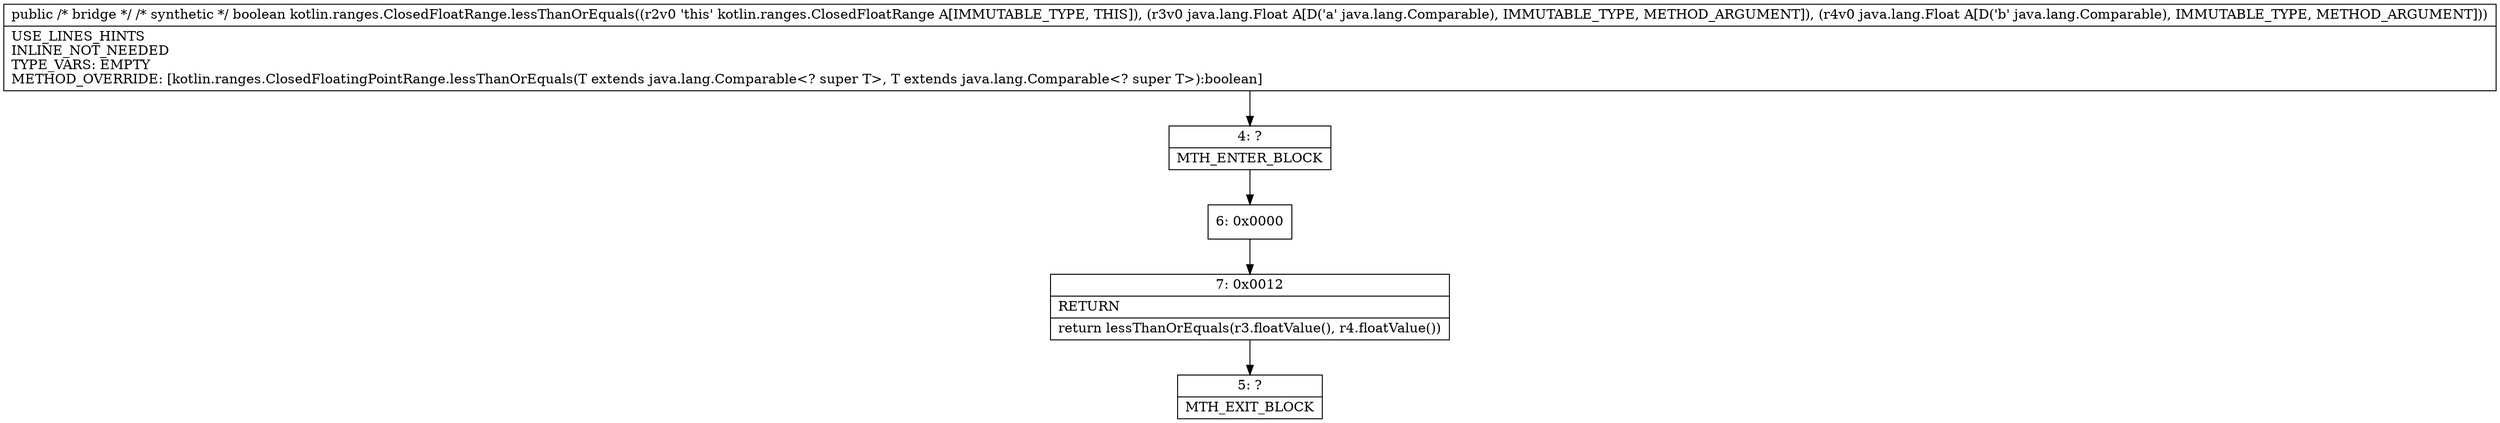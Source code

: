 digraph "CFG forkotlin.ranges.ClosedFloatRange.lessThanOrEquals(Ljava\/lang\/Comparable;Ljava\/lang\/Comparable;)Z" {
Node_4 [shape=record,label="{4\:\ ?|MTH_ENTER_BLOCK\l}"];
Node_6 [shape=record,label="{6\:\ 0x0000}"];
Node_7 [shape=record,label="{7\:\ 0x0012|RETURN\l|return lessThanOrEquals(r3.floatValue(), r4.floatValue())\l}"];
Node_5 [shape=record,label="{5\:\ ?|MTH_EXIT_BLOCK\l}"];
MethodNode[shape=record,label="{public \/* bridge *\/ \/* synthetic *\/ boolean kotlin.ranges.ClosedFloatRange.lessThanOrEquals((r2v0 'this' kotlin.ranges.ClosedFloatRange A[IMMUTABLE_TYPE, THIS]), (r3v0 java.lang.Float A[D('a' java.lang.Comparable), IMMUTABLE_TYPE, METHOD_ARGUMENT]), (r4v0 java.lang.Float A[D('b' java.lang.Comparable), IMMUTABLE_TYPE, METHOD_ARGUMENT]))  | USE_LINES_HINTS\lINLINE_NOT_NEEDED\lTYPE_VARS: EMPTY\lMETHOD_OVERRIDE: [kotlin.ranges.ClosedFloatingPointRange.lessThanOrEquals(T extends java.lang.Comparable\<? super T\>, T extends java.lang.Comparable\<? super T\>):boolean]\l}"];
MethodNode -> Node_4;Node_4 -> Node_6;
Node_6 -> Node_7;
Node_7 -> Node_5;
}

